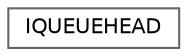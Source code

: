 digraph "类继承关系图"
{
 // LATEX_PDF_SIZE
  bgcolor="transparent";
  edge [fontname=Helvetica,fontsize=10,labelfontname=Helvetica,labelfontsize=10];
  node [fontname=Helvetica,fontsize=10,shape=box,height=0.2,width=0.4];
  rankdir="LR";
  Node0 [id="Node000000",label="IQUEUEHEAD",height=0.2,width=0.4,color="grey40", fillcolor="white", style="filled",URL="$struct_i_q_u_e_u_e_h_e_a_d.html",tooltip=" "];
}

